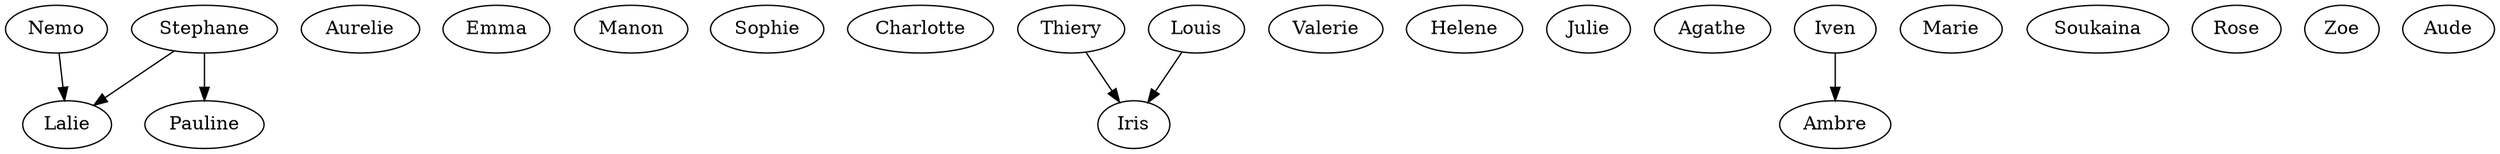 strict digraph G {
  Nemo;
  Aurelie;
  Lalie;
  Emma;
  Manon;
  Sophie;
  Charlotte;
  Iris;
  Valerie;
  Thiery;
  Helene;
  Julie;
  Agathe;
  Ambre;
  Iven;
  Julie;
  Marie;
  Soukaina;
  Iris;
  Louis;
  Stephane;
  Lalie;
  Rose;
  Zoe;
  Aude;
  Lalie;
  Pauline;
  Stephane;
  Zoe;
  Pauline;
  Nemo -> Lalie;
  Thiery -> Iris;
  Iven -> Ambre;
  Louis -> Iris;
  Stephane -> Lalie;
  Stephane -> Pauline;
}
